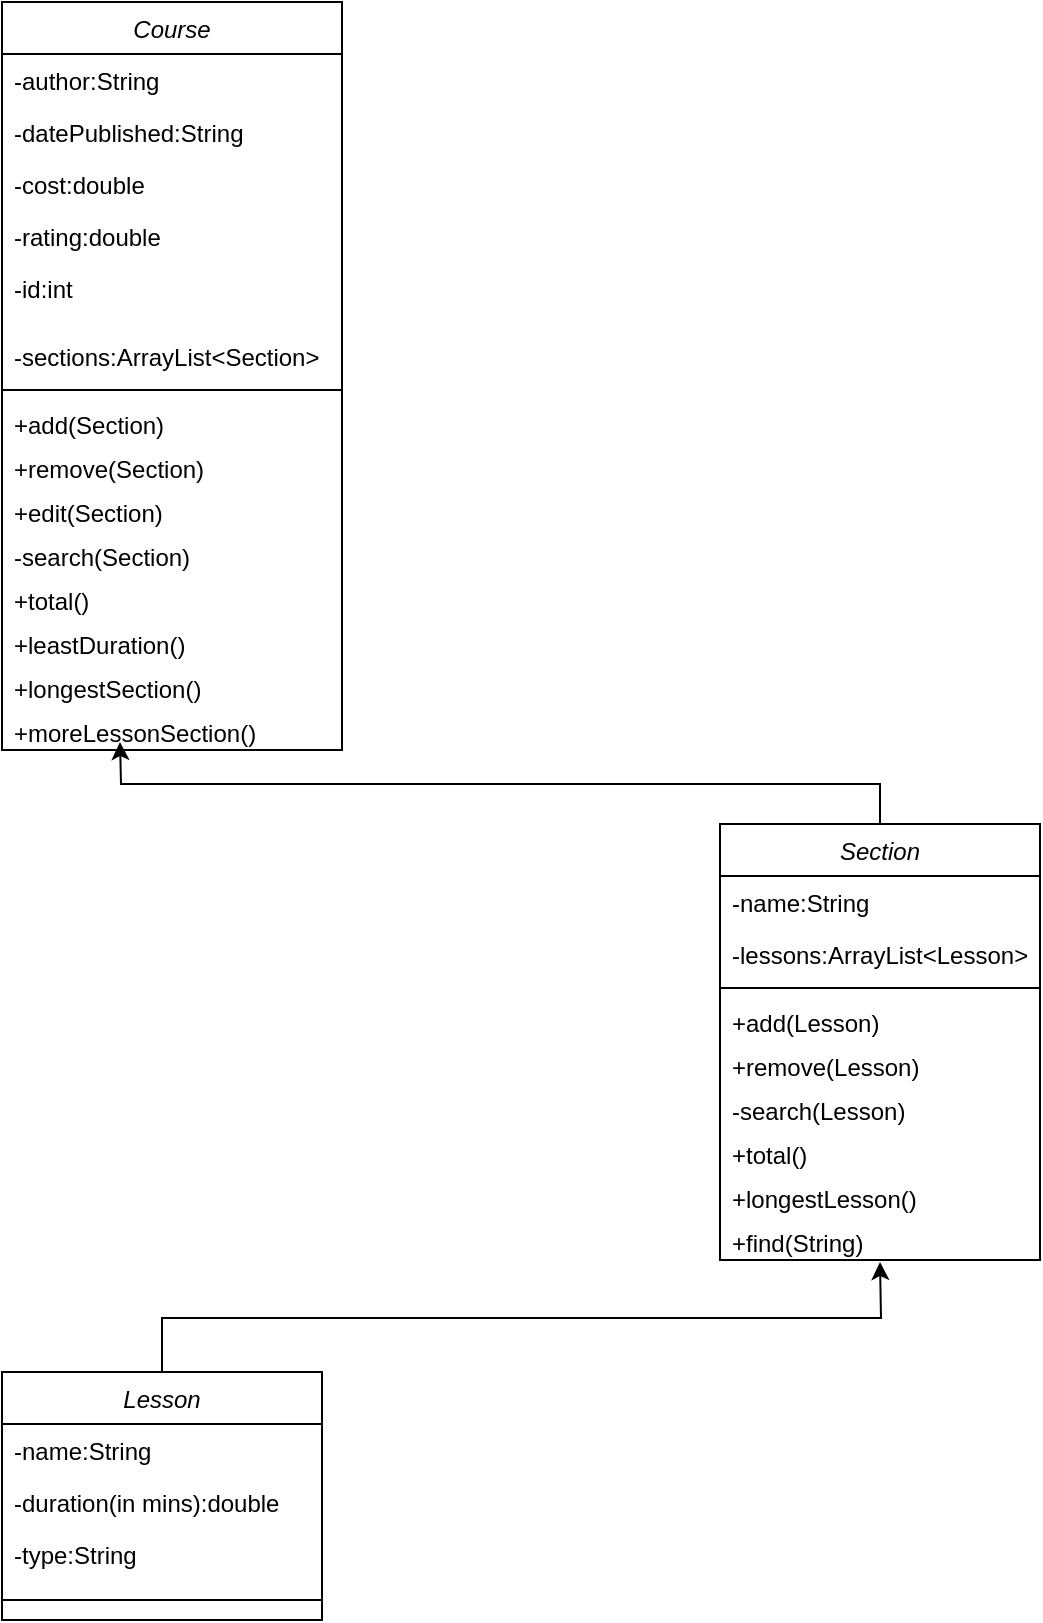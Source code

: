 <mxfile version="21.6.8" type="device" pages="4">
  <diagram id="C5RBs43oDa-KdzZeNtuy" name="Class_Diagram">
    <mxGraphModel dx="1434" dy="843" grid="1" gridSize="10" guides="1" tooltips="1" connect="1" arrows="1" fold="1" page="1" pageScale="1" pageWidth="827" pageHeight="1169" math="0" shadow="0">
      <root>
        <mxCell id="WIyWlLk6GJQsqaUBKTNV-0" />
        <mxCell id="WIyWlLk6GJQsqaUBKTNV-1" parent="WIyWlLk6GJQsqaUBKTNV-0" />
        <mxCell id="zkfFHV4jXpPFQw0GAbJ--0" value="Course" style="swimlane;fontStyle=2;align=center;verticalAlign=top;childLayout=stackLayout;horizontal=1;startSize=26;horizontalStack=0;resizeParent=1;resizeLast=0;collapsible=1;marginBottom=0;rounded=0;shadow=0;strokeWidth=1;" parent="WIyWlLk6GJQsqaUBKTNV-1" vertex="1">
          <mxGeometry x="221" y="60" width="170" height="374" as="geometry">
            <mxRectangle x="230" y="140" width="160" height="26" as="alternateBounds" />
          </mxGeometry>
        </mxCell>
        <mxCell id="zkfFHV4jXpPFQw0GAbJ--1" value="-author:String" style="text;align=left;verticalAlign=top;spacingLeft=4;spacingRight=4;overflow=hidden;rotatable=0;points=[[0,0.5],[1,0.5]];portConstraint=eastwest;" parent="zkfFHV4jXpPFQw0GAbJ--0" vertex="1">
          <mxGeometry y="26" width="170" height="26" as="geometry" />
        </mxCell>
        <mxCell id="zkfFHV4jXpPFQw0GAbJ--2" value="-datePublished:String" style="text;align=left;verticalAlign=top;spacingLeft=4;spacingRight=4;overflow=hidden;rotatable=0;points=[[0,0.5],[1,0.5]];portConstraint=eastwest;rounded=0;shadow=0;html=0;" parent="zkfFHV4jXpPFQw0GAbJ--0" vertex="1">
          <mxGeometry y="52" width="170" height="26" as="geometry" />
        </mxCell>
        <mxCell id="zkfFHV4jXpPFQw0GAbJ--3" value="-cost:double" style="text;align=left;verticalAlign=top;spacingLeft=4;spacingRight=4;overflow=hidden;rotatable=0;points=[[0,0.5],[1,0.5]];portConstraint=eastwest;rounded=0;shadow=0;html=0;" parent="zkfFHV4jXpPFQw0GAbJ--0" vertex="1">
          <mxGeometry y="78" width="170" height="26" as="geometry" />
        </mxCell>
        <mxCell id="zITZ2MdgpzvweL4EX-Th-6" value="-rating:double" style="text;align=left;verticalAlign=top;spacingLeft=4;spacingRight=4;overflow=hidden;rotatable=0;points=[[0,0.5],[1,0.5]];portConstraint=eastwest;rounded=0;shadow=0;html=0;" parent="zkfFHV4jXpPFQw0GAbJ--0" vertex="1">
          <mxGeometry y="104" width="170" height="26" as="geometry" />
        </mxCell>
        <mxCell id="CVIOhL-Yy2P2ASbIYi3X-1" value="-id:int" style="text;align=left;verticalAlign=top;spacingLeft=4;spacingRight=4;overflow=hidden;rotatable=0;points=[[0,0.5],[1,0.5]];portConstraint=eastwest;rounded=0;shadow=0;html=0;" parent="zkfFHV4jXpPFQw0GAbJ--0" vertex="1">
          <mxGeometry y="130" width="170" height="34" as="geometry" />
        </mxCell>
        <mxCell id="zITZ2MdgpzvweL4EX-Th-26" value="-sections:ArrayList&lt;Section&gt;" style="text;align=left;verticalAlign=top;spacingLeft=4;spacingRight=4;overflow=hidden;rotatable=0;points=[[0,0.5],[1,0.5]];portConstraint=eastwest;rounded=0;shadow=0;html=0;" parent="zkfFHV4jXpPFQw0GAbJ--0" vertex="1">
          <mxGeometry y="164" width="170" height="26" as="geometry" />
        </mxCell>
        <mxCell id="zkfFHV4jXpPFQw0GAbJ--4" value="" style="line;html=1;strokeWidth=1;align=left;verticalAlign=middle;spacingTop=-1;spacingLeft=3;spacingRight=3;rotatable=0;labelPosition=right;points=[];portConstraint=eastwest;" parent="zkfFHV4jXpPFQw0GAbJ--0" vertex="1">
          <mxGeometry y="190" width="170" height="8" as="geometry" />
        </mxCell>
        <mxCell id="zkfFHV4jXpPFQw0GAbJ--5" value="+add(Section)" style="text;align=left;verticalAlign=top;spacingLeft=4;spacingRight=4;overflow=hidden;rotatable=0;points=[[0,0.5],[1,0.5]];portConstraint=eastwest;" parent="zkfFHV4jXpPFQw0GAbJ--0" vertex="1">
          <mxGeometry y="198" width="170" height="22" as="geometry" />
        </mxCell>
        <mxCell id="zITZ2MdgpzvweL4EX-Th-32" value="+remove(Section)" style="text;align=left;verticalAlign=top;spacingLeft=4;spacingRight=4;overflow=hidden;rotatable=0;points=[[0,0.5],[1,0.5]];portConstraint=eastwest;" parent="zkfFHV4jXpPFQw0GAbJ--0" vertex="1">
          <mxGeometry y="220" width="170" height="22" as="geometry" />
        </mxCell>
        <mxCell id="zITZ2MdgpzvweL4EX-Th-33" value="+edit(Section)" style="text;align=left;verticalAlign=top;spacingLeft=4;spacingRight=4;overflow=hidden;rotatable=0;points=[[0,0.5],[1,0.5]];portConstraint=eastwest;" parent="zkfFHV4jXpPFQw0GAbJ--0" vertex="1">
          <mxGeometry y="242" width="170" height="22" as="geometry" />
        </mxCell>
        <mxCell id="zITZ2MdgpzvweL4EX-Th-34" value="-search(Section)" style="text;align=left;verticalAlign=top;spacingLeft=4;spacingRight=4;overflow=hidden;rotatable=0;points=[[0,0.5],[1,0.5]];portConstraint=eastwest;" parent="zkfFHV4jXpPFQw0GAbJ--0" vertex="1">
          <mxGeometry y="264" width="170" height="22" as="geometry" />
        </mxCell>
        <mxCell id="zITZ2MdgpzvweL4EX-Th-35" value="+total()" style="text;align=left;verticalAlign=top;spacingLeft=4;spacingRight=4;overflow=hidden;rotatable=0;points=[[0,0.5],[1,0.5]];portConstraint=eastwest;" parent="zkfFHV4jXpPFQw0GAbJ--0" vertex="1">
          <mxGeometry y="286" width="170" height="22" as="geometry" />
        </mxCell>
        <mxCell id="zITZ2MdgpzvweL4EX-Th-36" value="+leastDuration()" style="text;align=left;verticalAlign=top;spacingLeft=4;spacingRight=4;overflow=hidden;rotatable=0;points=[[0,0.5],[1,0.5]];portConstraint=eastwest;" parent="zkfFHV4jXpPFQw0GAbJ--0" vertex="1">
          <mxGeometry y="308" width="170" height="22" as="geometry" />
        </mxCell>
        <mxCell id="zITZ2MdgpzvweL4EX-Th-37" value="+longestSection()" style="text;align=left;verticalAlign=top;spacingLeft=4;spacingRight=4;overflow=hidden;rotatable=0;points=[[0,0.5],[1,0.5]];portConstraint=eastwest;" parent="zkfFHV4jXpPFQw0GAbJ--0" vertex="1">
          <mxGeometry y="330" width="170" height="22" as="geometry" />
        </mxCell>
        <mxCell id="zITZ2MdgpzvweL4EX-Th-38" value="+moreLessonSection()" style="text;align=left;verticalAlign=top;spacingLeft=4;spacingRight=4;overflow=hidden;rotatable=0;points=[[0,0.5],[1,0.5]];portConstraint=eastwest;" parent="zkfFHV4jXpPFQw0GAbJ--0" vertex="1">
          <mxGeometry y="352" width="170" height="22" as="geometry" />
        </mxCell>
        <mxCell id="zITZ2MdgpzvweL4EX-Th-49" style="edgeStyle=orthogonalEdgeStyle;rounded=0;orthogonalLoop=1;jettySize=auto;html=1;exitX=0.5;exitY=0;exitDx=0;exitDy=0;" parent="WIyWlLk6GJQsqaUBKTNV-1" source="zITZ2MdgpzvweL4EX-Th-7" edge="1">
          <mxGeometry relative="1" as="geometry">
            <mxPoint x="280" y="430" as="targetPoint" />
          </mxGeometry>
        </mxCell>
        <mxCell id="zITZ2MdgpzvweL4EX-Th-7" value="Section" style="swimlane;fontStyle=2;align=center;verticalAlign=top;childLayout=stackLayout;horizontal=1;startSize=26;horizontalStack=0;resizeParent=1;resizeLast=0;collapsible=1;marginBottom=0;rounded=0;shadow=0;strokeWidth=1;" parent="WIyWlLk6GJQsqaUBKTNV-1" vertex="1">
          <mxGeometry x="580" y="471" width="160" height="218" as="geometry">
            <mxRectangle x="230" y="140" width="160" height="26" as="alternateBounds" />
          </mxGeometry>
        </mxCell>
        <mxCell id="zITZ2MdgpzvweL4EX-Th-9" value="-name:String" style="text;align=left;verticalAlign=top;spacingLeft=4;spacingRight=4;overflow=hidden;rotatable=0;points=[[0,0.5],[1,0.5]];portConstraint=eastwest;rounded=0;shadow=0;html=0;" parent="zITZ2MdgpzvweL4EX-Th-7" vertex="1">
          <mxGeometry y="26" width="160" height="26" as="geometry" />
        </mxCell>
        <mxCell id="zITZ2MdgpzvweL4EX-Th-8" value="-lessons:ArrayList&lt;Lesson&gt;" style="text;align=left;verticalAlign=top;spacingLeft=4;spacingRight=4;overflow=hidden;rotatable=0;points=[[0,0.5],[1,0.5]];portConstraint=eastwest;" parent="zITZ2MdgpzvweL4EX-Th-7" vertex="1">
          <mxGeometry y="52" width="160" height="26" as="geometry" />
        </mxCell>
        <mxCell id="zITZ2MdgpzvweL4EX-Th-12" value="" style="line;html=1;strokeWidth=1;align=left;verticalAlign=middle;spacingTop=-1;spacingLeft=3;spacingRight=3;rotatable=0;labelPosition=right;points=[];portConstraint=eastwest;" parent="zITZ2MdgpzvweL4EX-Th-7" vertex="1">
          <mxGeometry y="78" width="160" height="8" as="geometry" />
        </mxCell>
        <mxCell id="zITZ2MdgpzvweL4EX-Th-41" value="+add(Lesson)" style="text;align=left;verticalAlign=top;spacingLeft=4;spacingRight=4;overflow=hidden;rotatable=0;points=[[0,0.5],[1,0.5]];portConstraint=eastwest;" parent="zITZ2MdgpzvweL4EX-Th-7" vertex="1">
          <mxGeometry y="86" width="160" height="22" as="geometry" />
        </mxCell>
        <mxCell id="zITZ2MdgpzvweL4EX-Th-42" value="+remove(Lesson)" style="text;align=left;verticalAlign=top;spacingLeft=4;spacingRight=4;overflow=hidden;rotatable=0;points=[[0,0.5],[1,0.5]];portConstraint=eastwest;" parent="zITZ2MdgpzvweL4EX-Th-7" vertex="1">
          <mxGeometry y="108" width="160" height="22" as="geometry" />
        </mxCell>
        <mxCell id="zITZ2MdgpzvweL4EX-Th-43" value="-search(Lesson)" style="text;align=left;verticalAlign=top;spacingLeft=4;spacingRight=4;overflow=hidden;rotatable=0;points=[[0,0.5],[1,0.5]];portConstraint=eastwest;" parent="zITZ2MdgpzvweL4EX-Th-7" vertex="1">
          <mxGeometry y="130" width="160" height="22" as="geometry" />
        </mxCell>
        <mxCell id="zITZ2MdgpzvweL4EX-Th-44" value="+total()" style="text;align=left;verticalAlign=top;spacingLeft=4;spacingRight=4;overflow=hidden;rotatable=0;points=[[0,0.5],[1,0.5]];portConstraint=eastwest;" parent="zITZ2MdgpzvweL4EX-Th-7" vertex="1">
          <mxGeometry y="152" width="160" height="22" as="geometry" />
        </mxCell>
        <mxCell id="zITZ2MdgpzvweL4EX-Th-45" value="+longestLesson()" style="text;align=left;verticalAlign=top;spacingLeft=4;spacingRight=4;overflow=hidden;rotatable=0;points=[[0,0.5],[1,0.5]];portConstraint=eastwest;" parent="zITZ2MdgpzvweL4EX-Th-7" vertex="1">
          <mxGeometry y="174" width="160" height="22" as="geometry" />
        </mxCell>
        <mxCell id="zITZ2MdgpzvweL4EX-Th-46" value="+find(String)" style="text;align=left;verticalAlign=top;spacingLeft=4;spacingRight=4;overflow=hidden;rotatable=0;points=[[0,0.5],[1,0.5]];portConstraint=eastwest;" parent="zITZ2MdgpzvweL4EX-Th-7" vertex="1">
          <mxGeometry y="196" width="160" height="22" as="geometry" />
        </mxCell>
        <mxCell id="zITZ2MdgpzvweL4EX-Th-48" style="edgeStyle=orthogonalEdgeStyle;rounded=0;orthogonalLoop=1;jettySize=auto;html=1;exitX=0.5;exitY=0;exitDx=0;exitDy=0;" parent="WIyWlLk6GJQsqaUBKTNV-1" source="zITZ2MdgpzvweL4EX-Th-17" edge="1">
          <mxGeometry relative="1" as="geometry">
            <mxPoint x="660" y="690" as="targetPoint" />
          </mxGeometry>
        </mxCell>
        <mxCell id="zITZ2MdgpzvweL4EX-Th-17" value="Lesson" style="swimlane;fontStyle=2;align=center;verticalAlign=top;childLayout=stackLayout;horizontal=1;startSize=26;horizontalStack=0;resizeParent=1;resizeLast=0;collapsible=1;marginBottom=0;rounded=0;shadow=0;strokeWidth=1;" parent="WIyWlLk6GJQsqaUBKTNV-1" vertex="1">
          <mxGeometry x="221" y="745" width="160" height="124" as="geometry">
            <mxRectangle x="230" y="140" width="160" height="26" as="alternateBounds" />
          </mxGeometry>
        </mxCell>
        <mxCell id="zITZ2MdgpzvweL4EX-Th-47" value="-name:String" style="text;align=left;verticalAlign=top;spacingLeft=4;spacingRight=4;overflow=hidden;rotatable=0;points=[[0,0.5],[1,0.5]];portConstraint=eastwest;rounded=0;shadow=0;html=0;" parent="zITZ2MdgpzvweL4EX-Th-17" vertex="1">
          <mxGeometry y="26" width="160" height="26" as="geometry" />
        </mxCell>
        <mxCell id="zITZ2MdgpzvweL4EX-Th-18" value="-duration(in mins):double" style="text;align=left;verticalAlign=top;spacingLeft=4;spacingRight=4;overflow=hidden;rotatable=0;points=[[0,0.5],[1,0.5]];portConstraint=eastwest;" parent="zITZ2MdgpzvweL4EX-Th-17" vertex="1">
          <mxGeometry y="52" width="160" height="26" as="geometry" />
        </mxCell>
        <mxCell id="Nst8pRZiejmQ-0LRvvXw-0" value="-type:String" style="text;align=left;verticalAlign=top;spacingLeft=4;spacingRight=4;overflow=hidden;rotatable=0;points=[[0,0.5],[1,0.5]];portConstraint=eastwest;" parent="zITZ2MdgpzvweL4EX-Th-17" vertex="1">
          <mxGeometry y="78" width="160" height="26" as="geometry" />
        </mxCell>
        <mxCell id="zITZ2MdgpzvweL4EX-Th-22" value="" style="line;html=1;strokeWidth=1;align=left;verticalAlign=middle;spacingTop=-1;spacingLeft=3;spacingRight=3;rotatable=0;labelPosition=right;points=[];portConstraint=eastwest;" parent="zITZ2MdgpzvweL4EX-Th-17" vertex="1">
          <mxGeometry y="104" width="160" height="20" as="geometry" />
        </mxCell>
      </root>
    </mxGraphModel>
  </diagram>
  <diagram id="3-Upqnk6KH5Ovk8Y7SDq" name="Component_Diagram">
    <mxGraphModel dx="1434" dy="843" grid="1" gridSize="10" guides="1" tooltips="1" connect="1" arrows="1" fold="1" page="1" pageScale="1" pageWidth="827" pageHeight="1169" math="0" shadow="0">
      <root>
        <mxCell id="0" />
        <mxCell id="1" parent="0" />
        <mxCell id="WNnhAzUTKm1ShnoGuAW6-3" value="Course" style="shape=module;align=left;spacingLeft=20;align=center;verticalAlign=top;whiteSpace=wrap;html=1;" parent="1" vertex="1">
          <mxGeometry x="320" y="560" width="100" height="50" as="geometry" />
        </mxCell>
        <mxCell id="WNnhAzUTKm1ShnoGuAW6-14" style="edgeStyle=orthogonalEdgeStyle;rounded=0;orthogonalLoop=1;jettySize=auto;html=1;" parent="1" source="WNnhAzUTKm1ShnoGuAW6-13" edge="1">
          <mxGeometry relative="1" as="geometry">
            <mxPoint x="364" y="550" as="targetPoint" />
          </mxGeometry>
        </mxCell>
        <mxCell id="WNnhAzUTKm1ShnoGuAW6-13" value="Application" style="shape=module;align=left;spacingLeft=20;align=center;verticalAlign=top;whiteSpace=wrap;html=1;" parent="1" vertex="1">
          <mxGeometry x="314" y="360" width="100" height="50" as="geometry" />
        </mxCell>
      </root>
    </mxGraphModel>
  </diagram>
  <diagram id="_5IayEcHcy8pfKeAZvXU" name="Sequential_Diagram">
    <mxGraphModel dx="1687" dy="992" grid="1" gridSize="10" guides="1" tooltips="1" connect="1" arrows="1" fold="1" page="1" pageScale="1" pageWidth="827" pageHeight="1169" math="0" shadow="0">
      <root>
        <mxCell id="0" />
        <mxCell id="1" parent="0" />
        <mxCell id="6bYIHOK9dWR5kiVuX88q-10" value="" style="html=1;points=[];perimeter=orthogonalPerimeter;outlineConnect=0;targetShapes=umlLifeline;portConstraint=eastwest;newEdgeStyle={&quot;edgeStyle&quot;:&quot;elbowEdgeStyle&quot;,&quot;elbow&quot;:&quot;vertical&quot;,&quot;curved&quot;:0,&quot;rounded&quot;:0};" parent="1" vertex="1">
          <mxGeometry x="295" y="170" width="10" height="2100" as="geometry" />
        </mxCell>
        <mxCell id="fWIIAYlJlUgWAXTDILyd-1" value="" style="shape=umlLifeline;perimeter=lifelinePerimeter;whiteSpace=wrap;html=1;container=1;dropTarget=0;collapsible=0;recursiveResize=0;outlineConnect=0;portConstraint=eastwest;newEdgeStyle={&quot;edgeStyle&quot;:&quot;elbowEdgeStyle&quot;,&quot;elbow&quot;:&quot;vertical&quot;,&quot;curved&quot;:0,&quot;rounded&quot;:0};participant=umlActor;" parent="1" vertex="1">
          <mxGeometry x="70" y="70" width="20" height="2270" as="geometry" />
        </mxCell>
        <mxCell id="fWIIAYlJlUgWAXTDILyd-2" value="Course" style="shape=umlLifeline;perimeter=lifelinePerimeter;whiteSpace=wrap;html=1;container=1;dropTarget=0;collapsible=0;recursiveResize=0;outlineConnect=0;portConstraint=eastwest;newEdgeStyle={&quot;edgeStyle&quot;:&quot;elbowEdgeStyle&quot;,&quot;elbow&quot;:&quot;vertical&quot;,&quot;curved&quot;:0,&quot;rounded&quot;:0};" parent="1" vertex="1">
          <mxGeometry x="250" y="70" width="100" height="2270" as="geometry" />
        </mxCell>
        <mxCell id="fWIIAYlJlUgWAXTDILyd-3" value="Section" style="shape=umlLifeline;perimeter=lifelinePerimeter;whiteSpace=wrap;html=1;container=1;dropTarget=0;collapsible=0;recursiveResize=0;outlineConnect=0;portConstraint=eastwest;newEdgeStyle={&quot;edgeStyle&quot;:&quot;elbowEdgeStyle&quot;,&quot;elbow&quot;:&quot;vertical&quot;,&quot;curved&quot;:0,&quot;rounded&quot;:0};" parent="1" vertex="1">
          <mxGeometry x="470" y="70" width="100" height="2270" as="geometry" />
        </mxCell>
        <mxCell id="6bYIHOK9dWR5kiVuX88q-13" value="" style="html=1;points=[];perimeter=orthogonalPerimeter;outlineConnect=0;targetShapes=umlLifeline;portConstraint=eastwest;newEdgeStyle={&quot;edgeStyle&quot;:&quot;elbowEdgeStyle&quot;,&quot;elbow&quot;:&quot;vertical&quot;,&quot;curved&quot;:0,&quot;rounded&quot;:0};" parent="fWIIAYlJlUgWAXTDILyd-3" vertex="1">
          <mxGeometry x="45" y="1200" width="10" height="1000" as="geometry" />
        </mxCell>
        <mxCell id="fWIIAYlJlUgWAXTDILyd-4" value="Lesson" style="shape=umlLifeline;perimeter=lifelinePerimeter;whiteSpace=wrap;html=1;container=1;dropTarget=0;collapsible=0;recursiveResize=0;outlineConnect=0;portConstraint=eastwest;newEdgeStyle={&quot;edgeStyle&quot;:&quot;elbowEdgeStyle&quot;,&quot;elbow&quot;:&quot;vertical&quot;,&quot;curved&quot;:0,&quot;rounded&quot;:0};" parent="1" vertex="1">
          <mxGeometry x="660" y="70" width="100" height="2270" as="geometry" />
        </mxCell>
        <mxCell id="6bYIHOK9dWR5kiVuX88q-12" value="" style="html=1;points=[];perimeter=orthogonalPerimeter;outlineConnect=0;targetShapes=umlLifeline;portConstraint=eastwest;newEdgeStyle={&quot;edgeStyle&quot;:&quot;elbowEdgeStyle&quot;,&quot;elbow&quot;:&quot;vertical&quot;,&quot;curved&quot;:0,&quot;rounded&quot;:0};" parent="fWIIAYlJlUgWAXTDILyd-4" vertex="1">
          <mxGeometry x="45" y="1580" width="10" height="340" as="geometry" />
        </mxCell>
        <mxCell id="9pBamdSA04xuNmQOdVEE-3" value="To Add a Section" style="html=1;verticalAlign=bottom;endArrow=block;edgeStyle=elbowEdgeStyle;elbow=vertical;curved=0;rounded=0;" parent="1" edge="1">
          <mxGeometry width="80" relative="1" as="geometry">
            <mxPoint x="80" y="190" as="sourcePoint" />
            <mxPoint x="300" y="190" as="targetPoint" />
          </mxGeometry>
        </mxCell>
        <mxCell id="9pBamdSA04xuNmQOdVEE-4" value="Alternative" style="shape=umlFrame;whiteSpace=wrap;html=1;pointerEvents=0;width=76;height=30;" parent="1" vertex="1">
          <mxGeometry x="10" y="240" width="360" height="160" as="geometry" />
        </mxCell>
        <mxCell id="9pBamdSA04xuNmQOdVEE-7" value="Section Already Exist in the List" style="html=1;verticalAlign=bottom;endArrow=open;dashed=1;endSize=8;edgeStyle=elbowEdgeStyle;elbow=vertical;curved=0;rounded=0;" parent="1" edge="1">
          <mxGeometry relative="1" as="geometry">
            <mxPoint x="300" y="290" as="sourcePoint" />
            <mxPoint x="79.5" y="290" as="targetPoint" />
          </mxGeometry>
        </mxCell>
        <mxCell id="_nA0ZAv1kjZIPs0XtCLw-1" value="[if section exists]" style="text;html=1;strokeColor=none;fillColor=none;align=center;verticalAlign=middle;whiteSpace=wrap;rounded=0;" parent="1" vertex="1">
          <mxGeometry x="10" y="280" width="60" height="30" as="geometry" />
        </mxCell>
        <mxCell id="_nA0ZAv1kjZIPs0XtCLw-3" value="" style="endArrow=none;dashed=1;html=1;dashPattern=1 3;strokeWidth=2;rounded=0;entryX=1.01;entryY=0.513;entryDx=0;entryDy=0;entryPerimeter=0;exitX=0;exitY=0.513;exitDx=0;exitDy=0;exitPerimeter=0;" parent="1" source="9pBamdSA04xuNmQOdVEE-4" target="9pBamdSA04xuNmQOdVEE-4" edge="1">
          <mxGeometry width="50" height="50" relative="1" as="geometry">
            <mxPoint x="210" y="322" as="sourcePoint" />
            <mxPoint x="430" y="330" as="targetPoint" />
          </mxGeometry>
        </mxCell>
        <mxCell id="_nA0ZAv1kjZIPs0XtCLw-4" value="[else]" style="text;html=1;strokeColor=none;fillColor=none;align=center;verticalAlign=middle;whiteSpace=wrap;rounded=0;" parent="1" vertex="1">
          <mxGeometry x="10" y="340" width="60" height="30" as="geometry" />
        </mxCell>
        <mxCell id="_nA0ZAv1kjZIPs0XtCLw-6" value="Section Added" style="html=1;verticalAlign=bottom;endArrow=open;dashed=1;endSize=8;edgeStyle=elbowEdgeStyle;elbow=vertical;curved=0;rounded=0;" parent="1" edge="1">
          <mxGeometry relative="1" as="geometry">
            <mxPoint x="300" y="370" as="sourcePoint" />
            <mxPoint x="79.5" y="370" as="targetPoint" />
          </mxGeometry>
        </mxCell>
        <mxCell id="_nA0ZAv1kjZIPs0XtCLw-7" value="Alternative" style="shape=umlFrame;whiteSpace=wrap;html=1;pointerEvents=0;width=76;height=30;" parent="1" vertex="1">
          <mxGeometry x="10" y="442" width="590" height="160" as="geometry" />
        </mxCell>
        <mxCell id="_nA0ZAv1kjZIPs0XtCLw-8" value="To Add a Lesson" style="html=1;verticalAlign=bottom;endArrow=block;edgeStyle=elbowEdgeStyle;elbow=vertical;curved=0;rounded=0;" parent="1" edge="1">
          <mxGeometry width="80" relative="1" as="geometry">
            <mxPoint x="80" y="420" as="sourcePoint" />
            <mxPoint x="520" y="420" as="targetPoint" />
          </mxGeometry>
        </mxCell>
        <mxCell id="_nA0ZAv1kjZIPs0XtCLw-9" value="[if lesson exists]" style="text;html=1;strokeColor=none;fillColor=none;align=center;verticalAlign=middle;whiteSpace=wrap;rounded=0;" parent="1" vertex="1">
          <mxGeometry x="10" y="490" width="60" height="30" as="geometry" />
        </mxCell>
        <mxCell id="_nA0ZAv1kjZIPs0XtCLw-10" value="[else]" style="text;html=1;strokeColor=none;fillColor=none;align=center;verticalAlign=middle;whiteSpace=wrap;rounded=0;" parent="1" vertex="1">
          <mxGeometry x="10" y="550" width="60" height="30" as="geometry" />
        </mxCell>
        <mxCell id="_nA0ZAv1kjZIPs0XtCLw-11" value="" style="endArrow=none;dashed=1;html=1;dashPattern=1 3;strokeWidth=2;rounded=0;entryX=0.999;entryY=0.531;entryDx=0;entryDy=0;entryPerimeter=0;exitX=-0.004;exitY=0.538;exitDx=0;exitDy=0;exitPerimeter=0;" parent="1" target="_nA0ZAv1kjZIPs0XtCLw-7" edge="1">
          <mxGeometry width="50" height="50" relative="1" as="geometry">
            <mxPoint x="16.92" y="528.08" as="sourcePoint" />
            <mxPoint x="789" y="532" as="targetPoint" />
          </mxGeometry>
        </mxCell>
        <mxCell id="_nA0ZAv1kjZIPs0XtCLw-12" value="Lesson Already Exist in the list" style="html=1;verticalAlign=bottom;endArrow=open;dashed=1;endSize=8;edgeStyle=elbowEdgeStyle;elbow=vertical;curved=0;rounded=0;" parent="1" edge="1">
          <mxGeometry relative="1" as="geometry">
            <mxPoint x="520" y="505" as="sourcePoint" />
            <mxPoint x="79.5" y="505" as="targetPoint" />
          </mxGeometry>
        </mxCell>
        <mxCell id="_nA0ZAv1kjZIPs0XtCLw-13" value="Lesson Added" style="html=1;verticalAlign=bottom;endArrow=open;dashed=1;endSize=8;edgeStyle=elbowEdgeStyle;elbow=vertical;curved=0;rounded=0;" parent="1" edge="1">
          <mxGeometry relative="1" as="geometry">
            <mxPoint x="520" y="570" as="sourcePoint" />
            <mxPoint x="79.5" y="570" as="targetPoint" />
          </mxGeometry>
        </mxCell>
        <mxCell id="_nA0ZAv1kjZIPs0XtCLw-14" value="Count&amp;nbsp; the Sections" style="html=1;verticalAlign=bottom;endArrow=block;edgeStyle=elbowEdgeStyle;elbow=vertical;curved=0;rounded=0;" parent="1" target="fWIIAYlJlUgWAXTDILyd-2" edge="1">
          <mxGeometry width="80" relative="1" as="geometry">
            <mxPoint x="80" y="660" as="sourcePoint" />
            <mxPoint x="299.5" y="660" as="targetPoint" />
          </mxGeometry>
        </mxCell>
        <mxCell id="_nA0ZAv1kjZIPs0XtCLw-15" value="return&amp;nbsp; sections count" style="html=1;verticalAlign=bottom;endArrow=open;dashed=1;endSize=8;edgeStyle=elbowEdgeStyle;elbow=vertical;curved=0;rounded=0;" parent="1" target="fWIIAYlJlUgWAXTDILyd-1" edge="1">
          <mxGeometry x="-0.002" relative="1" as="geometry">
            <mxPoint x="300" y="700" as="sourcePoint" />
            <mxPoint x="440" y="700" as="targetPoint" />
            <mxPoint as="offset" />
          </mxGeometry>
        </mxCell>
        <mxCell id="_nA0ZAv1kjZIPs0XtCLw-16" value="Count&amp;nbsp; the Lessons" style="html=1;verticalAlign=bottom;endArrow=block;edgeStyle=elbowEdgeStyle;elbow=vertical;curved=0;rounded=0;" parent="1" target="fWIIAYlJlUgWAXTDILyd-3" edge="1">
          <mxGeometry width="80" relative="1" as="geometry">
            <mxPoint x="80" y="740" as="sourcePoint" />
            <mxPoint x="270" y="740" as="targetPoint" />
          </mxGeometry>
        </mxCell>
        <mxCell id="_nA0ZAv1kjZIPs0XtCLw-18" value="return&amp;nbsp; lessons count" style="html=1;verticalAlign=bottom;endArrow=open;dashed=1;endSize=8;edgeStyle=elbowEdgeStyle;elbow=vertical;curved=0;rounded=0;" parent="1" source="fWIIAYlJlUgWAXTDILyd-3" edge="1">
          <mxGeometry relative="1" as="geometry">
            <mxPoint x="275" y="780" as="sourcePoint" />
            <mxPoint x="79.5" y="780" as="targetPoint" />
          </mxGeometry>
        </mxCell>
        <mxCell id="_nA0ZAv1kjZIPs0XtCLw-21" value="Alternative" style="shape=umlFrame;whiteSpace=wrap;html=1;pointerEvents=0;width=76;height=30;" parent="1" vertex="1">
          <mxGeometry x="10" y="860" width="360" height="160" as="geometry" />
        </mxCell>
        <mxCell id="_nA0ZAv1kjZIPs0XtCLw-22" value="Section Name EditedSucessfully" style="html=1;verticalAlign=bottom;endArrow=open;dashed=1;endSize=8;edgeStyle=elbowEdgeStyle;elbow=vertical;curved=0;rounded=0;" parent="1" edge="1">
          <mxGeometry relative="1" as="geometry">
            <mxPoint x="300" y="910" as="sourcePoint" />
            <mxPoint x="79.5" y="910" as="targetPoint" />
          </mxGeometry>
        </mxCell>
        <mxCell id="_nA0ZAv1kjZIPs0XtCLw-23" value="[if section exists]" style="text;html=1;strokeColor=none;fillColor=none;align=center;verticalAlign=middle;whiteSpace=wrap;rounded=0;" parent="1" vertex="1">
          <mxGeometry x="10" y="900" width="60" height="30" as="geometry" />
        </mxCell>
        <mxCell id="_nA0ZAv1kjZIPs0XtCLw-24" value="" style="endArrow=none;dashed=1;html=1;dashPattern=1 3;strokeWidth=2;rounded=0;entryX=1.01;entryY=0.513;entryDx=0;entryDy=0;entryPerimeter=0;exitX=0;exitY=0.513;exitDx=0;exitDy=0;exitPerimeter=0;" parent="1" source="_nA0ZAv1kjZIPs0XtCLw-21" target="_nA0ZAv1kjZIPs0XtCLw-21" edge="1">
          <mxGeometry width="50" height="50" relative="1" as="geometry">
            <mxPoint x="210" y="942" as="sourcePoint" />
            <mxPoint x="430" y="950" as="targetPoint" />
          </mxGeometry>
        </mxCell>
        <mxCell id="_nA0ZAv1kjZIPs0XtCLw-25" value="[else]" style="text;html=1;strokeColor=none;fillColor=none;align=center;verticalAlign=middle;whiteSpace=wrap;rounded=0;" parent="1" vertex="1">
          <mxGeometry x="10" y="960" width="60" height="30" as="geometry" />
        </mxCell>
        <mxCell id="_nA0ZAv1kjZIPs0XtCLw-26" value="Section Not Available" style="html=1;verticalAlign=bottom;endArrow=open;dashed=1;endSize=8;edgeStyle=elbowEdgeStyle;elbow=vertical;curved=0;rounded=0;" parent="1" edge="1">
          <mxGeometry relative="1" as="geometry">
            <mxPoint x="300" y="990" as="sourcePoint" />
            <mxPoint x="79.5" y="990" as="targetPoint" />
          </mxGeometry>
        </mxCell>
        <mxCell id="_nA0ZAv1kjZIPs0XtCLw-27" value="To Edit Section Name" style="html=1;verticalAlign=bottom;endArrow=block;edgeStyle=elbowEdgeStyle;elbow=vertical;curved=0;rounded=0;" parent="1" edge="1">
          <mxGeometry width="80" relative="1" as="geometry">
            <mxPoint x="80" y="830" as="sourcePoint" />
            <mxPoint x="300" y="830" as="targetPoint" />
          </mxGeometry>
        </mxCell>
        <mxCell id="_nA0ZAv1kjZIPs0XtCLw-34" value="Alternative" style="shape=umlFrame;whiteSpace=wrap;html=1;pointerEvents=0;width=76;height=30;" parent="1" vertex="1">
          <mxGeometry x="10" y="1110" width="360" height="160" as="geometry" />
        </mxCell>
        <mxCell id="_nA0ZAv1kjZIPs0XtCLw-35" value="Section Removed" style="html=1;verticalAlign=bottom;endArrow=open;dashed=1;endSize=8;edgeStyle=elbowEdgeStyle;elbow=vertical;curved=0;rounded=0;" parent="1" edge="1">
          <mxGeometry relative="1" as="geometry">
            <mxPoint x="300" y="1160" as="sourcePoint" />
            <mxPoint x="79.5" y="1160" as="targetPoint" />
          </mxGeometry>
        </mxCell>
        <mxCell id="_nA0ZAv1kjZIPs0XtCLw-36" value="[if section exists]" style="text;html=1;strokeColor=none;fillColor=none;align=center;verticalAlign=middle;whiteSpace=wrap;rounded=0;" parent="1" vertex="1">
          <mxGeometry x="10" y="1150" width="60" height="30" as="geometry" />
        </mxCell>
        <mxCell id="_nA0ZAv1kjZIPs0XtCLw-37" value="" style="endArrow=none;dashed=1;html=1;dashPattern=1 3;strokeWidth=2;rounded=0;entryX=1.01;entryY=0.513;entryDx=0;entryDy=0;entryPerimeter=0;exitX=0;exitY=0.513;exitDx=0;exitDy=0;exitPerimeter=0;" parent="1" source="_nA0ZAv1kjZIPs0XtCLw-34" target="_nA0ZAv1kjZIPs0XtCLw-34" edge="1">
          <mxGeometry width="50" height="50" relative="1" as="geometry">
            <mxPoint x="210" y="1192" as="sourcePoint" />
            <mxPoint x="430" y="1200" as="targetPoint" />
          </mxGeometry>
        </mxCell>
        <mxCell id="_nA0ZAv1kjZIPs0XtCLw-38" value="[else]" style="text;html=1;strokeColor=none;fillColor=none;align=center;verticalAlign=middle;whiteSpace=wrap;rounded=0;" parent="1" vertex="1">
          <mxGeometry x="10" y="1210" width="60" height="30" as="geometry" />
        </mxCell>
        <mxCell id="_nA0ZAv1kjZIPs0XtCLw-39" value="Section Not Available" style="html=1;verticalAlign=bottom;endArrow=open;dashed=1;endSize=8;edgeStyle=elbowEdgeStyle;elbow=vertical;curved=0;rounded=0;" parent="1" edge="1">
          <mxGeometry relative="1" as="geometry">
            <mxPoint x="300" y="1240" as="sourcePoint" />
            <mxPoint x="79.5" y="1240" as="targetPoint" />
          </mxGeometry>
        </mxCell>
        <mxCell id="_nA0ZAv1kjZIPs0XtCLw-40" value="To Remove a Section" style="html=1;verticalAlign=bottom;endArrow=block;edgeStyle=elbowEdgeStyle;elbow=vertical;curved=0;rounded=0;" parent="1" edge="1">
          <mxGeometry width="80" relative="1" as="geometry">
            <mxPoint x="80" y="1070" as="sourcePoint" />
            <mxPoint x="300" y="1070" as="targetPoint" />
          </mxGeometry>
        </mxCell>
        <mxCell id="_nA0ZAv1kjZIPs0XtCLw-44" value="Alternative" style="shape=umlFrame;whiteSpace=wrap;html=1;pointerEvents=0;width=76;height=30;" parent="1" vertex="1">
          <mxGeometry x="10" y="1332" width="590" height="160" as="geometry" />
        </mxCell>
        <mxCell id="_nA0ZAv1kjZIPs0XtCLw-45" value="[if lesson exists]" style="text;html=1;strokeColor=none;fillColor=none;align=center;verticalAlign=middle;whiteSpace=wrap;rounded=0;" parent="1" vertex="1">
          <mxGeometry x="10" y="1380" width="60" height="30" as="geometry" />
        </mxCell>
        <mxCell id="_nA0ZAv1kjZIPs0XtCLw-46" value="[else]" style="text;html=1;strokeColor=none;fillColor=none;align=center;verticalAlign=middle;whiteSpace=wrap;rounded=0;" parent="1" vertex="1">
          <mxGeometry x="10" y="1440" width="60" height="30" as="geometry" />
        </mxCell>
        <mxCell id="_nA0ZAv1kjZIPs0XtCLw-47" value="Lesson Removed" style="html=1;verticalAlign=bottom;endArrow=open;dashed=1;endSize=8;edgeStyle=elbowEdgeStyle;elbow=vertical;curved=0;rounded=0;" parent="1" edge="1">
          <mxGeometry relative="1" as="geometry">
            <mxPoint x="520" y="1395" as="sourcePoint" />
            <mxPoint x="79.5" y="1395" as="targetPoint" />
          </mxGeometry>
        </mxCell>
        <mxCell id="_nA0ZAv1kjZIPs0XtCLw-48" value="Lesson Added" style="html=1;verticalAlign=bottom;endArrow=open;dashed=1;endSize=8;edgeStyle=elbowEdgeStyle;elbow=vertical;curved=0;rounded=0;" parent="1" edge="1">
          <mxGeometry relative="1" as="geometry">
            <mxPoint x="520" y="1460" as="sourcePoint" />
            <mxPoint x="79.5" y="1460" as="targetPoint" />
          </mxGeometry>
        </mxCell>
        <mxCell id="_nA0ZAv1kjZIPs0XtCLw-49" value="To Remove a Lesson" style="html=1;verticalAlign=bottom;endArrow=block;edgeStyle=elbowEdgeStyle;elbow=vertical;curved=0;rounded=0;" parent="1" edge="1">
          <mxGeometry width="80" relative="1" as="geometry">
            <mxPoint x="80" y="1300" as="sourcePoint" />
            <mxPoint x="520" y="1300" as="targetPoint" />
          </mxGeometry>
        </mxCell>
        <mxCell id="_nA0ZAv1kjZIPs0XtCLw-50" value="Longest Section(in Duration)" style="html=1;verticalAlign=bottom;endArrow=block;edgeStyle=elbowEdgeStyle;elbow=vertical;curved=0;rounded=0;" parent="1" target="fWIIAYlJlUgWAXTDILyd-2" edge="1">
          <mxGeometry width="80" relative="1" as="geometry">
            <mxPoint x="80" y="1530" as="sourcePoint" />
            <mxPoint x="160" y="1530" as="targetPoint" />
          </mxGeometry>
        </mxCell>
        <mxCell id="_nA0ZAv1kjZIPs0XtCLw-51" value="&amp;nbsp;Lessons duration to check" style="html=1;verticalAlign=bottom;endArrow=block;edgeStyle=elbowEdgeStyle;elbow=vertical;curved=0;rounded=0;" parent="1" target="fWIIAYlJlUgWAXTDILyd-3" edge="1">
          <mxGeometry width="80" relative="1" as="geometry">
            <mxPoint x="300" y="1550" as="sourcePoint" />
            <mxPoint x="380" y="1550" as="targetPoint" />
          </mxGeometry>
        </mxCell>
        <mxCell id="_nA0ZAv1kjZIPs0XtCLw-52" value="Total count of Lessons durations" style="html=1;verticalAlign=bottom;endArrow=open;dashed=1;endSize=8;edgeStyle=elbowEdgeStyle;elbow=vertical;curved=0;rounded=0;" parent="1" target="fWIIAYlJlUgWAXTDILyd-2" edge="1">
          <mxGeometry relative="1" as="geometry">
            <mxPoint x="520" y="1580" as="sourcePoint" />
            <mxPoint x="440" y="1580" as="targetPoint" />
          </mxGeometry>
        </mxCell>
        <mxCell id="_nA0ZAv1kjZIPs0XtCLw-53" value="Longest Section returned" style="html=1;verticalAlign=bottom;endArrow=open;dashed=1;endSize=8;edgeStyle=elbowEdgeStyle;elbow=vertical;curved=0;rounded=0;" parent="1" target="fWIIAYlJlUgWAXTDILyd-1" edge="1">
          <mxGeometry relative="1" as="geometry">
            <mxPoint x="300" y="1610" as="sourcePoint" />
            <mxPoint x="220" y="1610" as="targetPoint" />
          </mxGeometry>
        </mxCell>
        <mxCell id="_nA0ZAv1kjZIPs0XtCLw-54" value="Longest Lesson" style="html=1;verticalAlign=bottom;endArrow=block;edgeStyle=elbowEdgeStyle;elbow=vertical;curved=0;rounded=0;" parent="1" target="fWIIAYlJlUgWAXTDILyd-3" edge="1">
          <mxGeometry width="80" relative="1" as="geometry">
            <mxPoint x="80" y="1660" as="sourcePoint" />
            <mxPoint x="300" y="1660" as="targetPoint" />
          </mxGeometry>
        </mxCell>
        <mxCell id="_nA0ZAv1kjZIPs0XtCLw-55" value="Compare Individual Lesson Duration" style="html=1;verticalAlign=bottom;endArrow=block;edgeStyle=elbowEdgeStyle;elbow=vertical;curved=0;rounded=0;" parent="1" edge="1">
          <mxGeometry width="80" relative="1" as="geometry">
            <mxPoint x="520" y="1680" as="sourcePoint" />
            <mxPoint x="710" y="1680" as="targetPoint" />
          </mxGeometry>
        </mxCell>
        <mxCell id="_nA0ZAv1kjZIPs0XtCLw-57" value="Longest Lesson returned" style="html=1;verticalAlign=bottom;endArrow=open;dashed=1;endSize=8;edgeStyle=elbowEdgeStyle;elbow=vertical;curved=0;rounded=0;" parent="1" source="fWIIAYlJlUgWAXTDILyd-4" edge="1">
          <mxGeometry relative="1" as="geometry">
            <mxPoint x="519.5" y="1720" as="sourcePoint" />
            <mxPoint x="80" y="1720" as="targetPoint" />
          </mxGeometry>
        </mxCell>
        <mxCell id="_nA0ZAv1kjZIPs0XtCLw-58" value="Longest Section(in Count)" style="html=1;verticalAlign=bottom;endArrow=block;edgeStyle=elbowEdgeStyle;elbow=vertical;curved=0;rounded=0;" parent="1" edge="1">
          <mxGeometry width="80" relative="1" as="geometry">
            <mxPoint x="80" y="1790" as="sourcePoint" />
            <mxPoint x="300" y="1790" as="targetPoint" />
          </mxGeometry>
        </mxCell>
        <mxCell id="_nA0ZAv1kjZIPs0XtCLw-59" value="&amp;nbsp;Lessons Count to check" style="html=1;verticalAlign=bottom;endArrow=block;edgeStyle=elbowEdgeStyle;elbow=vertical;curved=0;rounded=0;" parent="1" edge="1">
          <mxGeometry width="80" relative="1" as="geometry">
            <mxPoint x="300" y="1810" as="sourcePoint" />
            <mxPoint x="520" y="1810" as="targetPoint" />
          </mxGeometry>
        </mxCell>
        <mxCell id="_nA0ZAv1kjZIPs0XtCLw-60" value="Total count of Lessons&amp;nbsp;" style="html=1;verticalAlign=bottom;endArrow=open;dashed=1;endSize=8;edgeStyle=elbowEdgeStyle;elbow=vertical;curved=0;rounded=0;" parent="1" edge="1">
          <mxGeometry relative="1" as="geometry">
            <mxPoint x="520" y="1840" as="sourcePoint" />
            <mxPoint x="300" y="1840" as="targetPoint" />
          </mxGeometry>
        </mxCell>
        <mxCell id="_nA0ZAv1kjZIPs0XtCLw-61" value="Longest Section returned" style="html=1;verticalAlign=bottom;endArrow=open;dashed=1;endSize=8;edgeStyle=elbowEdgeStyle;elbow=vertical;curved=0;rounded=0;" parent="1" edge="1">
          <mxGeometry relative="1" as="geometry">
            <mxPoint x="300" y="1870" as="sourcePoint" />
            <mxPoint x="80" y="1870" as="targetPoint" />
          </mxGeometry>
        </mxCell>
        <mxCell id="_nA0ZAv1kjZIPs0XtCLw-62" value="More CodeLesson Section" style="html=1;verticalAlign=bottom;endArrow=block;edgeStyle=elbowEdgeStyle;elbow=horizontal;curved=0;rounded=0;" parent="1" edge="1">
          <mxGeometry width="80" relative="1" as="geometry">
            <mxPoint x="80" y="1930" as="sourcePoint" />
            <mxPoint x="300" y="1930" as="targetPoint" />
          </mxGeometry>
        </mxCell>
        <mxCell id="_nA0ZAv1kjZIPs0XtCLw-63" value="CodeLessons Count to check" style="html=1;verticalAlign=bottom;endArrow=block;edgeStyle=elbowEdgeStyle;elbow=vertical;curved=0;rounded=0;" parent="1" edge="1">
          <mxGeometry width="80" relative="1" as="geometry">
            <mxPoint x="300" y="1950" as="sourcePoint" />
            <mxPoint x="520" y="1950" as="targetPoint" />
          </mxGeometry>
        </mxCell>
        <mxCell id="_nA0ZAv1kjZIPs0XtCLw-64" value="Total count of CodeLessons&amp;nbsp;" style="html=1;verticalAlign=bottom;endArrow=open;dashed=1;endSize=8;edgeStyle=elbowEdgeStyle;elbow=vertical;curved=0;rounded=0;" parent="1" edge="1">
          <mxGeometry relative="1" as="geometry">
            <mxPoint x="520" y="1980" as="sourcePoint" />
            <mxPoint x="300" y="1980" as="targetPoint" />
          </mxGeometry>
        </mxCell>
        <mxCell id="_nA0ZAv1kjZIPs0XtCLw-65" value="More CodeLesson Section returned" style="html=1;verticalAlign=bottom;endArrow=open;dashed=1;endSize=8;edgeStyle=elbowEdgeStyle;elbow=vertical;curved=0;rounded=0;" parent="1" edge="1">
          <mxGeometry relative="1" as="geometry">
            <mxPoint x="300" y="2010" as="sourcePoint" />
            <mxPoint x="80" y="2010" as="targetPoint" />
          </mxGeometry>
        </mxCell>
        <mxCell id="_nA0ZAv1kjZIPs0XtCLw-66" value="Check for the Type" style="html=1;verticalAlign=bottom;endArrow=block;edgeStyle=elbowEdgeStyle;elbow=vertical;curved=0;rounded=0;" parent="1" target="fWIIAYlJlUgWAXTDILyd-4" edge="1">
          <mxGeometry width="80" relative="1" as="geometry">
            <mxPoint x="520" y="1960" as="sourcePoint" />
            <mxPoint x="600" y="1960" as="targetPoint" />
          </mxGeometry>
        </mxCell>
        <mxCell id="6bYIHOK9dWR5kiVuX88q-1" value="Take the Lesson(with the Key)" style="html=1;verticalAlign=bottom;endArrow=block;edgeStyle=elbowEdgeStyle;elbow=vertical;curved=0;rounded=0;" parent="1" edge="1">
          <mxGeometry width="80" relative="1" as="geometry">
            <mxPoint x="80" y="2044" as="sourcePoint" />
            <mxPoint x="519.5" y="2044.588" as="targetPoint" />
          </mxGeometry>
        </mxCell>
        <mxCell id="6bYIHOK9dWR5kiVuX88q-2" value="Alternative" style="shape=umlFrame;whiteSpace=wrap;html=1;pointerEvents=0;width=76;height=30;" parent="1" vertex="1">
          <mxGeometry x="10" y="2082" width="590" height="160" as="geometry" />
        </mxCell>
        <mxCell id="6bYIHOK9dWR5kiVuX88q-3" value="[if lesson exists]" style="text;html=1;strokeColor=none;fillColor=none;align=center;verticalAlign=middle;whiteSpace=wrap;rounded=0;" parent="1" vertex="1">
          <mxGeometry x="10" y="2120" width="60" height="30" as="geometry" />
        </mxCell>
        <mxCell id="6bYIHOK9dWR5kiVuX88q-4" value="[else]" style="text;html=1;strokeColor=none;fillColor=none;align=center;verticalAlign=middle;whiteSpace=wrap;rounded=0;" parent="1" vertex="1">
          <mxGeometry x="10" y="2180" width="60" height="30" as="geometry" />
        </mxCell>
        <mxCell id="6bYIHOK9dWR5kiVuX88q-5" value="" style="endArrow=none;dashed=1;html=1;dashPattern=1 3;strokeWidth=2;rounded=0;entryX=1;entryY=0.563;entryDx=0;entryDy=0;entryPerimeter=0;exitX=0;exitY=0.513;exitDx=0;exitDy=0;exitPerimeter=0;" parent="1" target="_nA0ZAv1kjZIPs0XtCLw-44" edge="1">
          <mxGeometry width="50" height="50" relative="1" as="geometry">
            <mxPoint x="10" y="1422" as="sourcePoint" />
            <mxPoint x="374" y="1422" as="targetPoint" />
          </mxGeometry>
        </mxCell>
        <mxCell id="6bYIHOK9dWR5kiVuX88q-6" value="Lesson returned" style="html=1;verticalAlign=bottom;endArrow=open;dashed=1;endSize=8;edgeStyle=elbowEdgeStyle;elbow=vertical;curved=0;rounded=0;" parent="1" edge="1">
          <mxGeometry relative="1" as="geometry">
            <mxPoint x="520" y="2135" as="sourcePoint" />
            <mxPoint x="79.5" y="2135" as="targetPoint" />
          </mxGeometry>
        </mxCell>
        <mxCell id="6bYIHOK9dWR5kiVuX88q-7" value="No Lesson Exists with the key in the list" style="html=1;verticalAlign=bottom;endArrow=open;dashed=1;endSize=8;edgeStyle=elbowEdgeStyle;elbow=vertical;curved=0;rounded=0;" parent="1" edge="1">
          <mxGeometry relative="1" as="geometry">
            <mxPoint x="520" y="2200" as="sourcePoint" />
            <mxPoint x="79.5" y="2200" as="targetPoint" />
          </mxGeometry>
        </mxCell>
        <mxCell id="6bYIHOK9dWR5kiVuX88q-8" value="" style="endArrow=none;dashed=1;html=1;dashPattern=1 3;strokeWidth=2;rounded=0;entryX=1;entryY=0.563;entryDx=0;entryDy=0;entryPerimeter=0;exitX=0;exitY=0.513;exitDx=0;exitDy=0;exitPerimeter=0;" parent="1" edge="1">
          <mxGeometry width="50" height="50" relative="1" as="geometry">
            <mxPoint x="10" y="2162" as="sourcePoint" />
            <mxPoint x="600" y="2162" as="targetPoint" />
          </mxGeometry>
        </mxCell>
        <mxCell id="6bYIHOK9dWR5kiVuX88q-11" value="" style="html=1;points=[];perimeter=orthogonalPerimeter;outlineConnect=0;targetShapes=umlLifeline;portConstraint=eastwest;newEdgeStyle={&quot;edgeStyle&quot;:&quot;elbowEdgeStyle&quot;,&quot;elbow&quot;:&quot;vertical&quot;,&quot;curved&quot;:0,&quot;rounded&quot;:0};" parent="1" vertex="1">
          <mxGeometry x="515" y="350" width="10" height="450" as="geometry" />
        </mxCell>
      </root>
    </mxGraphModel>
  </diagram>
  <diagram id="-1TEX2v3ToWfJU-pZSqG" name="Entity_Relationship_Diagram">
    <mxGraphModel dx="1434" dy="2012" grid="1" gridSize="10" guides="1" tooltips="1" connect="1" arrows="1" fold="1" page="1" pageScale="1" pageWidth="827" pageHeight="1169" math="0" shadow="0">
      <root>
        <mxCell id="0" />
        <mxCell id="1" parent="0" />
        <mxCell id="eNX5shrZSpuKOvrD2QJF-1" value="Course" style="swimlane;childLayout=stackLayout;horizontal=1;startSize=50;horizontalStack=0;rounded=1;fontSize=14;fontStyle=0;strokeWidth=2;resizeParent=0;resizeLast=1;shadow=0;dashed=0;align=center;arcSize=4;whiteSpace=wrap;html=1;" parent="1" vertex="1">
          <mxGeometry x="81" y="-960" width="179" height="220" as="geometry" />
        </mxCell>
        <mxCell id="eNX5shrZSpuKOvrD2QJF-3" value="Section" style="swimlane;childLayout=stackLayout;horizontal=1;startSize=50;horizontalStack=0;rounded=1;fontSize=14;fontStyle=0;strokeWidth=2;resizeParent=0;resizeLast=1;shadow=0;dashed=0;align=center;arcSize=4;whiteSpace=wrap;html=1;" parent="1" vertex="1">
          <mxGeometry x="320" y="-960" width="160" height="220" as="geometry" />
        </mxCell>
        <mxCell id="d5irSMOkyQqCCQt1JDnF-1" value="-name:String" style="text;align=left;verticalAlign=top;spacingLeft=4;spacingRight=4;overflow=hidden;rotatable=0;points=[[0,0.5],[1,0.5]];portConstraint=eastwest;rounded=0;shadow=0;html=0;" parent="eNX5shrZSpuKOvrD2QJF-3" vertex="1">
          <mxGeometry y="50" width="160" height="26" as="geometry" />
        </mxCell>
        <mxCell id="d5irSMOkyQqCCQt1JDnF-2" value="-lessons:ArrayList&lt;Lesson&gt;" style="text;align=left;verticalAlign=top;spacingLeft=4;spacingRight=4;overflow=hidden;rotatable=0;points=[[0,0.5],[1,0.5]];portConstraint=eastwest;" parent="eNX5shrZSpuKOvrD2QJF-3" vertex="1">
          <mxGeometry y="76" width="160" height="144" as="geometry" />
        </mxCell>
        <mxCell id="eNX5shrZSpuKOvrD2QJF-5" value="Lesson" style="swimlane;childLayout=stackLayout;horizontal=1;startSize=50;horizontalStack=0;rounded=1;fontSize=14;fontStyle=0;strokeWidth=2;resizeParent=0;resizeLast=1;shadow=0;dashed=0;align=center;arcSize=4;whiteSpace=wrap;html=1;" parent="1" vertex="1">
          <mxGeometry x="544" y="-960" width="160" height="220" as="geometry" />
        </mxCell>
        <mxCell id="RScHYiQC5dj63k_Uttjs-4" value="-name:String" style="text;align=left;verticalAlign=top;spacingLeft=4;spacingRight=4;overflow=hidden;rotatable=0;points=[[0,0.5],[1,0.5]];portConstraint=eastwest;rounded=0;shadow=0;html=0;" parent="eNX5shrZSpuKOvrD2QJF-5" vertex="1">
          <mxGeometry y="50" width="160" height="26" as="geometry" />
        </mxCell>
        <mxCell id="RScHYiQC5dj63k_Uttjs-6" value="-type:String" style="text;align=left;verticalAlign=top;spacingLeft=4;spacingRight=4;overflow=hidden;rotatable=0;points=[[0,0.5],[1,0.5]];portConstraint=eastwest;" parent="eNX5shrZSpuKOvrD2QJF-5" vertex="1">
          <mxGeometry y="76" width="160" height="26" as="geometry" />
        </mxCell>
        <mxCell id="RScHYiQC5dj63k_Uttjs-5" value="-duration(in min):double" style="text;align=left;verticalAlign=top;spacingLeft=4;spacingRight=4;overflow=hidden;rotatable=0;points=[[0,0.5],[1,0.5]];portConstraint=eastwest;" parent="eNX5shrZSpuKOvrD2QJF-5" vertex="1">
          <mxGeometry y="102" width="160" height="118" as="geometry" />
        </mxCell>
        <mxCell id="XbcbmFN5M_hPeCShi5sn-2" value="" style="endArrow=ERmany;html=1;rounded=0;endFill=0;exitX=1.006;exitY=0.183;exitDx=0;exitDy=0;exitPerimeter=0;startArrow=ERone;startFill=0;entryX=-0.025;entryY=0.183;entryDx=0;entryDy=0;entryPerimeter=0;" parent="1" edge="1">
          <mxGeometry width="50" height="50" relative="1" as="geometry">
            <mxPoint x="261.074" y="-924.74" as="sourcePoint" />
            <mxPoint x="316" y="-924.74" as="targetPoint" />
            <Array as="points" />
          </mxGeometry>
        </mxCell>
        <mxCell id="XbcbmFN5M_hPeCShi5sn-3" value="" style="endArrow=ERmany;html=1;rounded=0;endFill=0;exitX=1.006;exitY=0.183;exitDx=0;exitDy=0;exitPerimeter=0;startArrow=ERone;startFill=0;" parent="1" edge="1">
          <mxGeometry width="50" height="50" relative="1" as="geometry">
            <mxPoint x="481" y="-924" as="sourcePoint" />
            <mxPoint x="540" y="-924" as="targetPoint" />
            <Array as="points" />
          </mxGeometry>
        </mxCell>
        <mxCell id="xvZKwvg-W26stZDAAClg-1" value="-author:String" style="text;align=left;verticalAlign=top;spacingLeft=4;spacingRight=4;overflow=hidden;rotatable=0;points=[[0,0.5],[1,0.5]];portConstraint=eastwest;" parent="1" vertex="1">
          <mxGeometry x="81" y="-874" width="159" height="26" as="geometry" />
        </mxCell>
        <mxCell id="xvZKwvg-W26stZDAAClg-2" value="-datePublished:String" style="text;align=left;verticalAlign=top;spacingLeft=4;spacingRight=4;overflow=hidden;rotatable=0;points=[[0,0.5],[1,0.5]];portConstraint=eastwest;rounded=0;shadow=0;html=0;" parent="1" vertex="1">
          <mxGeometry x="81" y="-850" width="159" height="28" as="geometry" />
        </mxCell>
        <mxCell id="xvZKwvg-W26stZDAAClg-3" value="-cost:double" style="text;align=left;verticalAlign=top;spacingLeft=4;spacingRight=4;overflow=hidden;rotatable=0;points=[[0,0.5],[1,0.5]];portConstraint=eastwest;rounded=0;shadow=0;html=0;" parent="1" vertex="1">
          <mxGeometry x="81" y="-822" width="159" height="26" as="geometry" />
        </mxCell>
        <mxCell id="xvZKwvg-W26stZDAAClg-4" value="-rating:double" style="text;align=left;verticalAlign=top;spacingLeft=4;spacingRight=4;overflow=hidden;rotatable=0;points=[[0,0.5],[1,0.5]];portConstraint=eastwest;rounded=0;shadow=0;html=0;" parent="1" vertex="1">
          <mxGeometry x="81" y="-796" width="159" height="26" as="geometry" />
        </mxCell>
        <mxCell id="xvZKwvg-W26stZDAAClg-6" value="-sections:ArrayList&lt;Section&gt;" style="text;align=left;verticalAlign=top;spacingLeft=4;spacingRight=4;overflow=hidden;rotatable=0;points=[[0,0.5],[1,0.5]];portConstraint=eastwest;rounded=0;shadow=0;html=0;" parent="1" vertex="1">
          <mxGeometry x="81" y="-776" width="179" height="26" as="geometry" />
        </mxCell>
        <mxCell id="4gwiLondMziAQ7J3oL68-1" value="" style="shape=table;startSize=0;container=1;collapsible=1;childLayout=tableLayout;fixedRows=1;rowLines=0;fontStyle=0;align=center;resizeLast=1;strokeColor=none;fillColor=none;collapsible=0;" parent="1" vertex="1">
          <mxGeometry x="54" y="-908" width="180" height="30" as="geometry" />
        </mxCell>
        <mxCell id="4gwiLondMziAQ7J3oL68-2" value="" style="shape=tableRow;horizontal=0;startSize=0;swimlaneHead=0;swimlaneBody=0;fillColor=none;collapsible=0;dropTarget=0;points=[[0,0.5],[1,0.5]];portConstraint=eastwest;top=0;left=0;right=0;bottom=1;" parent="4gwiLondMziAQ7J3oL68-1" vertex="1">
          <mxGeometry width="180" height="30" as="geometry" />
        </mxCell>
        <mxCell id="4gwiLondMziAQ7J3oL68-3" value="PK" style="shape=partialRectangle;connectable=0;fillColor=none;top=0;left=0;bottom=0;right=0;fontStyle=1;overflow=hidden;whiteSpace=wrap;html=1;" parent="4gwiLondMziAQ7J3oL68-2" vertex="1">
          <mxGeometry width="30" height="30" as="geometry">
            <mxRectangle width="30" height="30" as="alternateBounds" />
          </mxGeometry>
        </mxCell>
        <mxCell id="4gwiLondMziAQ7J3oL68-4" value="-id:int" style="shape=partialRectangle;connectable=0;fillColor=none;top=0;left=0;bottom=0;right=0;align=left;spacingLeft=6;fontStyle=5;overflow=hidden;whiteSpace=wrap;html=1;" parent="4gwiLondMziAQ7J3oL68-2" vertex="1">
          <mxGeometry x="30" width="150" height="30" as="geometry">
            <mxRectangle width="150" height="30" as="alternateBounds" />
          </mxGeometry>
        </mxCell>
      </root>
    </mxGraphModel>
  </diagram>
</mxfile>
